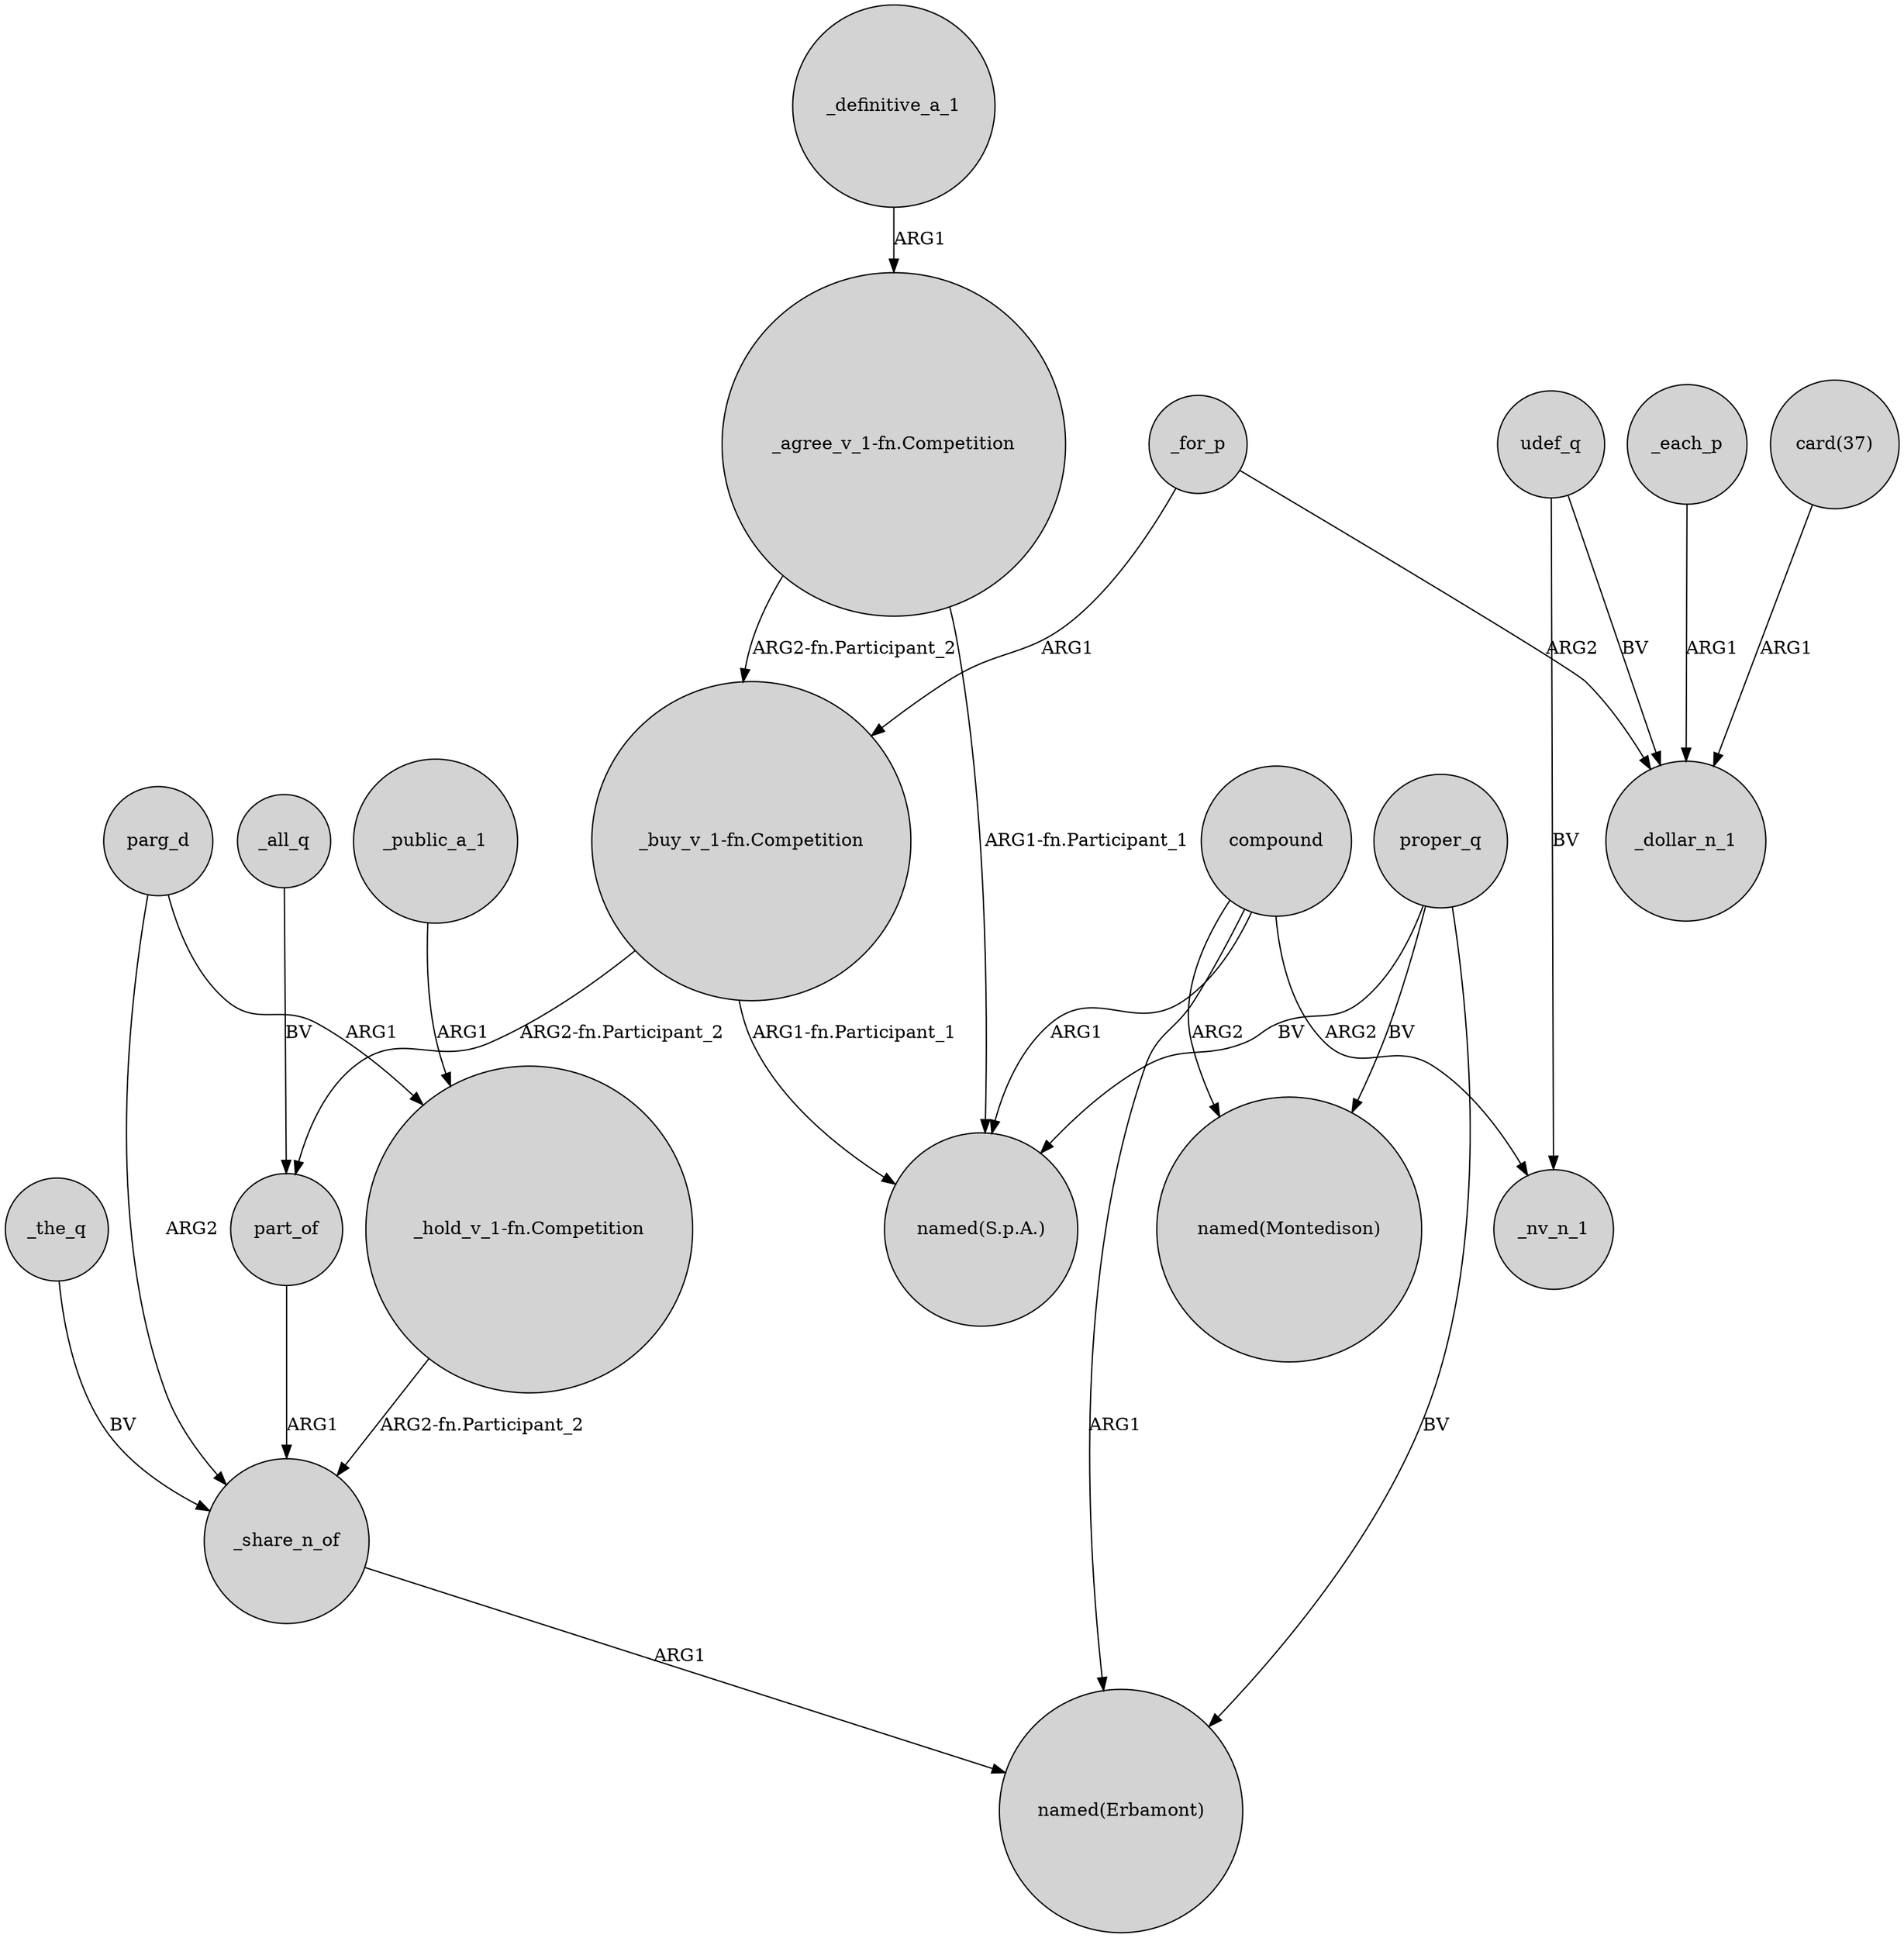 digraph {
	node [shape=circle style=filled]
	"_hold_v_1-fn.Competition" -> _share_n_of [label="ARG2-fn.Participant_2"]
	parg_d -> "_hold_v_1-fn.Competition" [label=ARG1]
	compound -> "named(S.p.A.)" [label=ARG1]
	proper_q -> "named(Montedison)" [label=BV]
	compound -> "named(Erbamont)" [label=ARG1]
	_public_a_1 -> "_hold_v_1-fn.Competition" [label=ARG1]
	compound -> _nv_n_1 [label=ARG2]
	_the_q -> _share_n_of [label=BV]
	"_buy_v_1-fn.Competition" -> part_of [label="ARG2-fn.Participant_2"]
	"_agree_v_1-fn.Competition" -> "_buy_v_1-fn.Competition" [label="ARG2-fn.Participant_2"]
	_all_q -> part_of [label=BV]
	"_buy_v_1-fn.Competition" -> "named(S.p.A.)" [label="ARG1-fn.Participant_1"]
	_for_p -> _dollar_n_1 [label=ARG2]
	udef_q -> _dollar_n_1 [label=BV]
	compound -> "named(Montedison)" [label=ARG2]
	proper_q -> "named(Erbamont)" [label=BV]
	_definitive_a_1 -> "_agree_v_1-fn.Competition" [label=ARG1]
	_share_n_of -> "named(Erbamont)" [label=ARG1]
	udef_q -> _nv_n_1 [label=BV]
	parg_d -> _share_n_of [label=ARG2]
	_each_p -> _dollar_n_1 [label=ARG1]
	"card(37)" -> _dollar_n_1 [label=ARG1]
	proper_q -> "named(S.p.A.)" [label=BV]
	_for_p -> "_buy_v_1-fn.Competition" [label=ARG1]
	"_agree_v_1-fn.Competition" -> "named(S.p.A.)" [label="ARG1-fn.Participant_1"]
	part_of -> _share_n_of [label=ARG1]
}
